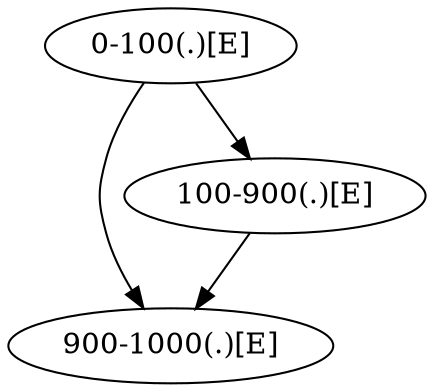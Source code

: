 strict digraph G {
"0-100(.)[E]" [data="[ID=G1.1,cov=0.10,+],[ID=G2.1,cov=0.10,+]"];
"900-1000(.)[E]" [data="[ID=G1.1,cov=0.10,+],[ID=G2.1,cov=0.10,+]"];
"100-900(.)[E]" [data="[ID=G2.1,cov=0.80,+]"];
"0-100(.)[E]" -> "900-1000(.)[E]";
"0-100(.)[E]" -> "100-900(.)[E]";
"100-900(.)[E]" -> "900-1000(.)[E]";
}

